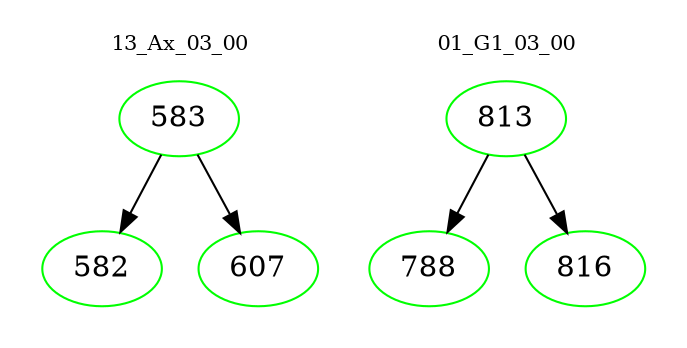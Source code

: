 digraph{
subgraph cluster_0 {
color = white
label = "13_Ax_03_00";
fontsize=10;
T0_583 [label="583", color="green"]
T0_583 -> T0_582 [color="black"]
T0_582 [label="582", color="green"]
T0_583 -> T0_607 [color="black"]
T0_607 [label="607", color="green"]
}
subgraph cluster_1 {
color = white
label = "01_G1_03_00";
fontsize=10;
T1_813 [label="813", color="green"]
T1_813 -> T1_788 [color="black"]
T1_788 [label="788", color="green"]
T1_813 -> T1_816 [color="black"]
T1_816 [label="816", color="green"]
}
}
